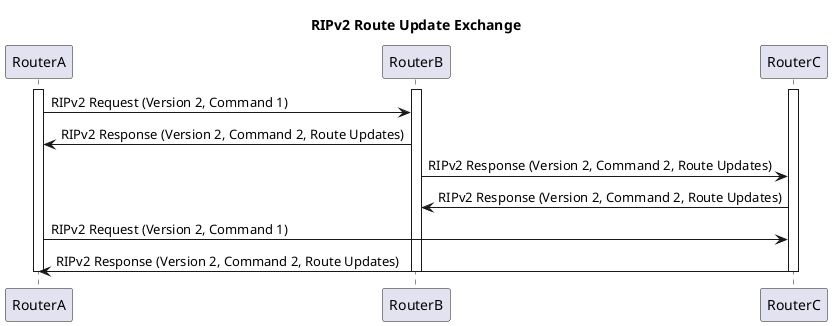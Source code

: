 @startuml RIPv2 Operation

title RIPv2 Route Update Exchange

participant RouterA
participant RouterB
participant RouterC

activate RouterA
activate RouterB
activate RouterC

RouterA -> RouterB: RIPv2 Request (Version 2, Command 1)
RouterB -> RouterA: RIPv2 Response (Version 2, Command 2, Route Updates)
RouterB -> RouterC: RIPv2 Response (Version 2, Command 2, Route Updates)
RouterC -> RouterB: RIPv2 Response (Version 2, Command 2, Route Updates)
RouterA -> RouterC: RIPv2 Request (Version 2, Command 1)
RouterC -> RouterA: RIPv2 Response (Version 2, Command 2, Route Updates)

deactivate RouterA
deactivate RouterB
deactivate RouterC

@enduml
